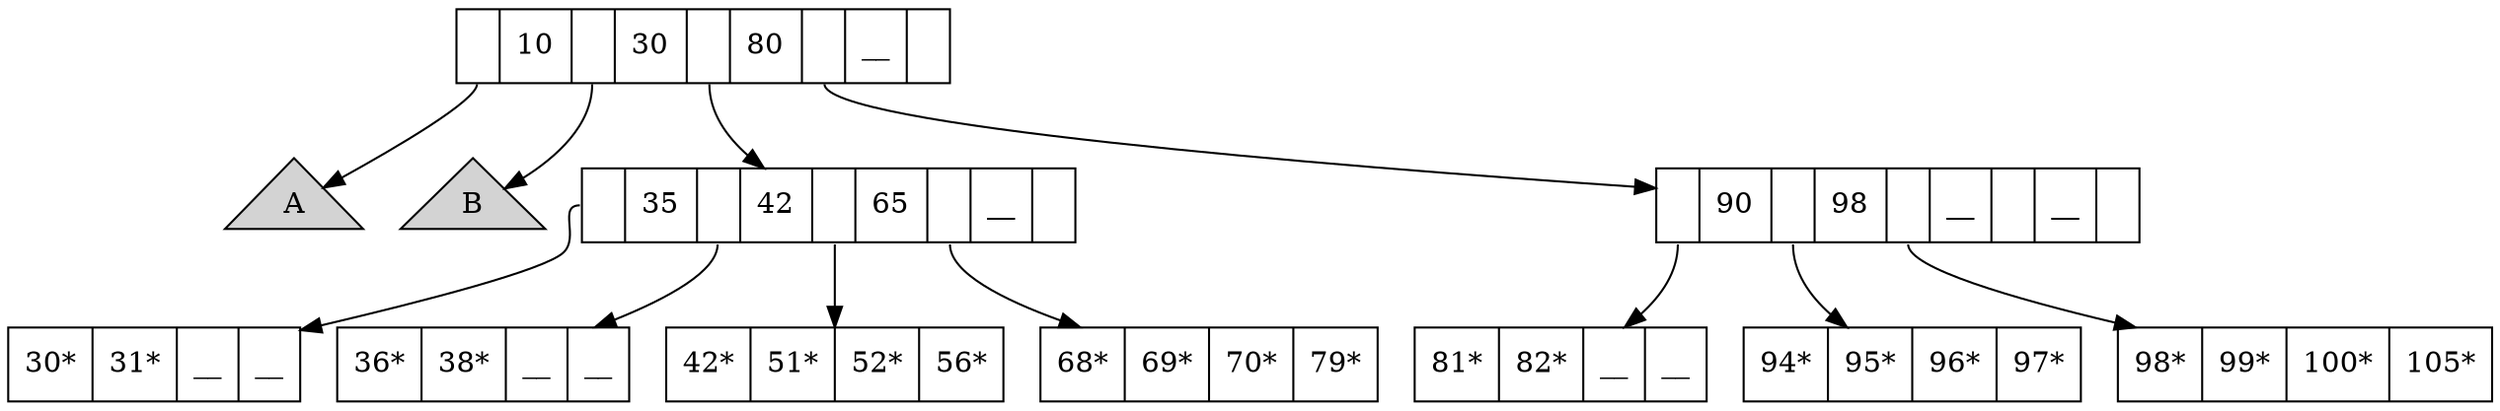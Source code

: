 /* -.-.-.-.-.-.-.-.-.-.-.-.-.-.-.-.-.-.-.-.
 * File Name : init_tree.dot

 * Purpose : 2nd assignment on Databases

 * Created By : Vasilis 'indorilftw' Gerakaris <vgerak@gmail.com>
 _._._._._._._._._._._._._._._._._._._._._.*/

digraph G
{
    node [shape = record];

    /* Create the nodes */
    A [ shape = triangle, style = filled, label ="A"];
    B [ shape = triangle, style = filled, label ="B"];
    node0 [ label ="<f0>|<f1> 10 |<f2>|<f3> 30 |<f4>|<f5> 80 |<f6>|<f7> __ |<f8>"];
    node1 [ label ="<f0>|<f1> 35 |<f2>|<f3> 42 |<f4>|<f5> 65 |<f6>|<f7> __ |<f8>"];
    node2 [ label ="<f0>|<f1> 90 |<f2>|<f3> 98 |<f4>|<f5> __ |<f6>|<f7> __ |<f8>"];

    /* Create the leaves */
    leaf0 [ label ="<f0> 30* |<f1> 31* |<f2> __  |<f4> __  "];
    leaf1 [ label ="<f0> 36* |<f1> 38* |<f2> __  |<f4> __  "];
    leaf3 [ label ="<f0> 42* |<f1> 51* |<f2> 52* |<f4> 56* "];
    leaf4 [ label ="<f0> 68* |<f1> 69* |<f2> 70* |<f4> 79* "];
    leaf5 [ label ="<f0> 81* |<f1> 82* |<f2> __  |<f4> __  "];
    leaf6 [ label ="<f0> 94* |<f1> 95* |<f2> 96* |<f4> 97* "];
    leaf7 [ label ="<f0> 98* |<f1> 99* |<f2> 100*|<f4> 105*"];

    /* Create the connections */

    //node0
    "node0":f0 -> "A";
    "node0":f2 -> "B";
    "node0":f4 -> "node1";
    "node0":f6 -> "node2";
    //node1
    "node1":f0 -> "leaf0";
    "node1":f2 -> "leaf1";
    "node1":f4 -> "leaf3";
    "node1":f6 -> "leaf4";
    //node2
    "node2":f0 -> "leaf5";
    "node2":f2 -> "leaf6";
    "node2":f4 -> "leaf7";
}
